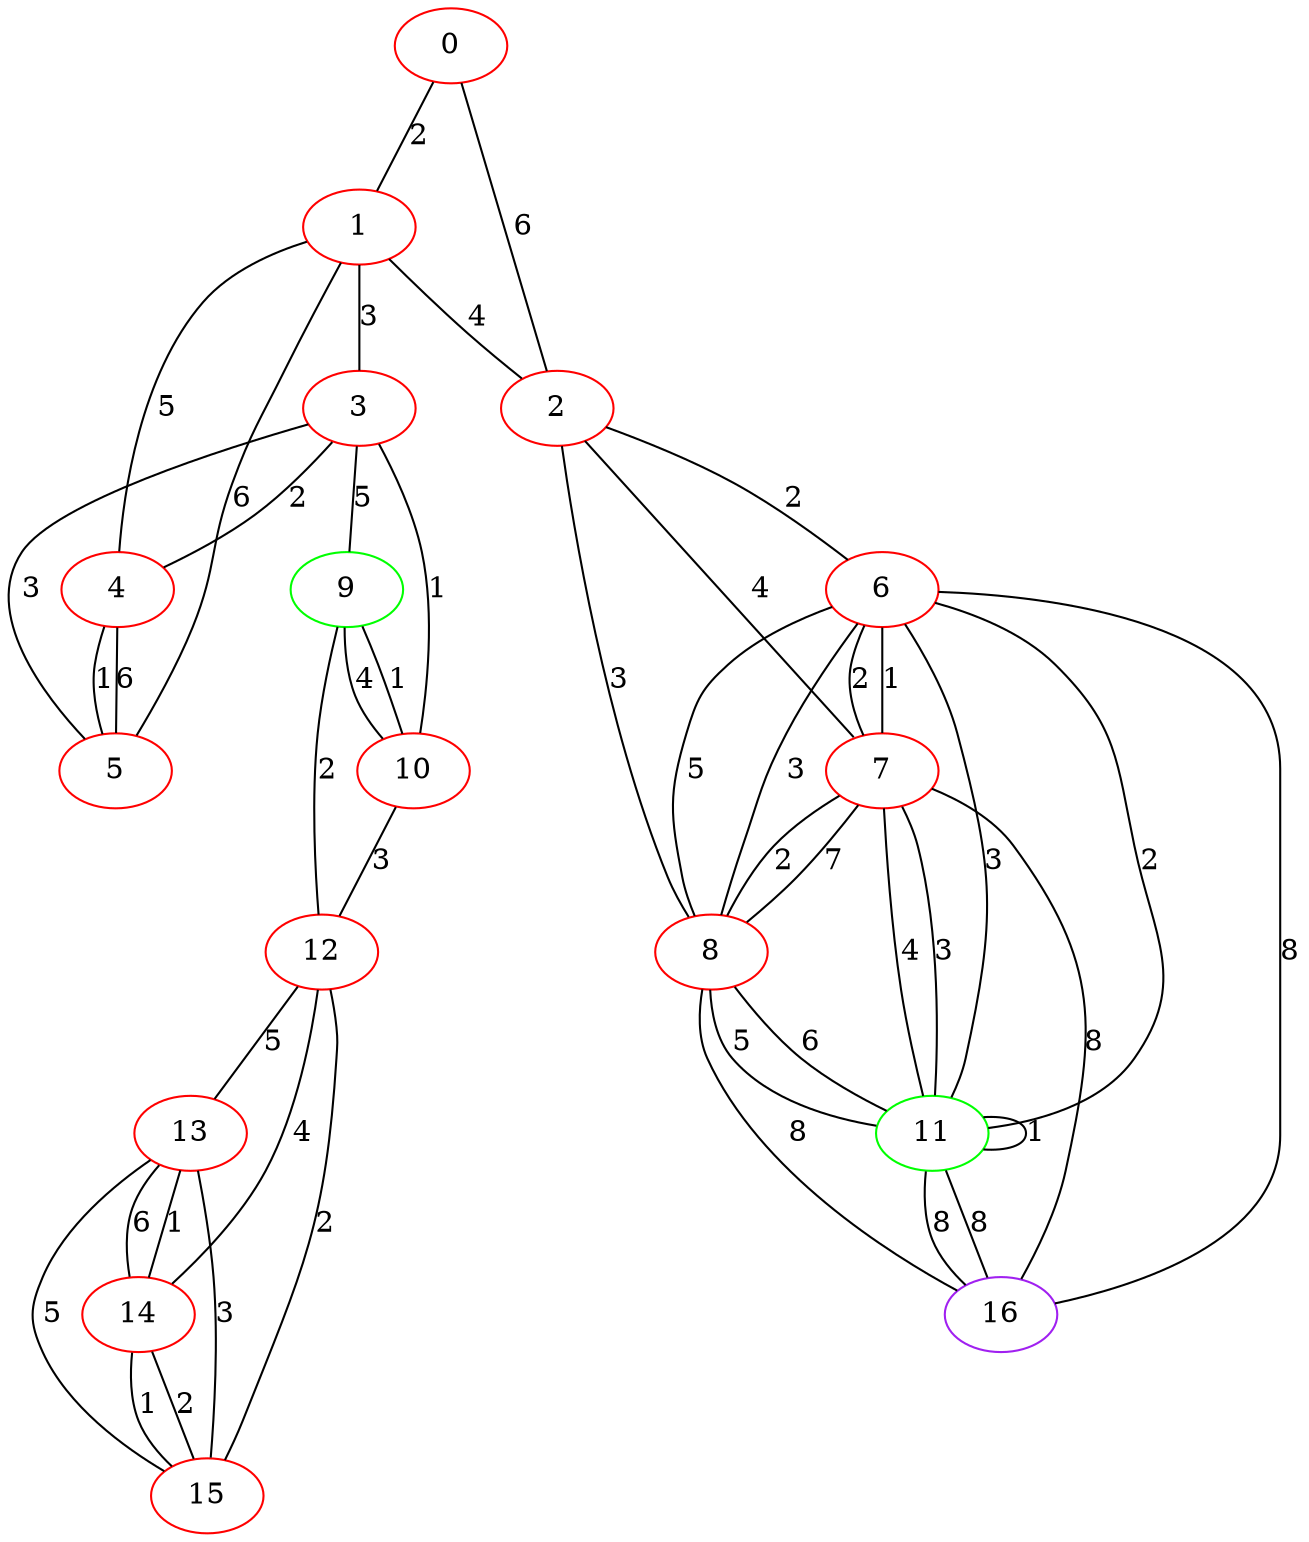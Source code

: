 graph "" {
0 [color=red, weight=1];
1 [color=red, weight=1];
2 [color=red, weight=1];
3 [color=red, weight=1];
4 [color=red, weight=1];
5 [color=red, weight=1];
6 [color=red, weight=1];
7 [color=red, weight=1];
8 [color=red, weight=1];
9 [color=green, weight=2];
10 [color=red, weight=1];
11 [color=green, weight=2];
12 [color=red, weight=1];
13 [color=red, weight=1];
14 [color=red, weight=1];
15 [color=red, weight=1];
16 [color=purple, weight=4];
0 -- 1  [key=0, label=2];
0 -- 2  [key=0, label=6];
1 -- 2  [key=0, label=4];
1 -- 3  [key=0, label=3];
1 -- 4  [key=0, label=5];
1 -- 5  [key=0, label=6];
2 -- 8  [key=0, label=3];
2 -- 6  [key=0, label=2];
2 -- 7  [key=0, label=4];
3 -- 10  [key=0, label=1];
3 -- 4  [key=0, label=2];
3 -- 5  [key=0, label=3];
3 -- 9  [key=0, label=5];
4 -- 5  [key=0, label=1];
4 -- 5  [key=1, label=6];
6 -- 8  [key=0, label=5];
6 -- 8  [key=1, label=3];
6 -- 16  [key=0, label=8];
6 -- 11  [key=0, label=2];
6 -- 11  [key=1, label=3];
6 -- 7  [key=0, label=2];
6 -- 7  [key=1, label=1];
7 -- 8  [key=0, label=7];
7 -- 8  [key=1, label=2];
7 -- 16  [key=0, label=8];
7 -- 11  [key=0, label=3];
7 -- 11  [key=1, label=4];
8 -- 16  [key=0, label=8];
8 -- 11  [key=0, label=5];
8 -- 11  [key=1, label=6];
9 -- 10  [key=0, label=1];
9 -- 10  [key=1, label=4];
9 -- 12  [key=0, label=2];
10 -- 12  [key=0, label=3];
11 -- 16  [key=0, label=8];
11 -- 16  [key=1, label=8];
11 -- 11  [key=0, label=1];
12 -- 13  [key=0, label=5];
12 -- 14  [key=0, label=4];
12 -- 15  [key=0, label=2];
13 -- 14  [key=0, label=1];
13 -- 14  [key=1, label=6];
13 -- 15  [key=0, label=3];
13 -- 15  [key=1, label=5];
14 -- 15  [key=0, label=2];
14 -- 15  [key=1, label=1];
}
